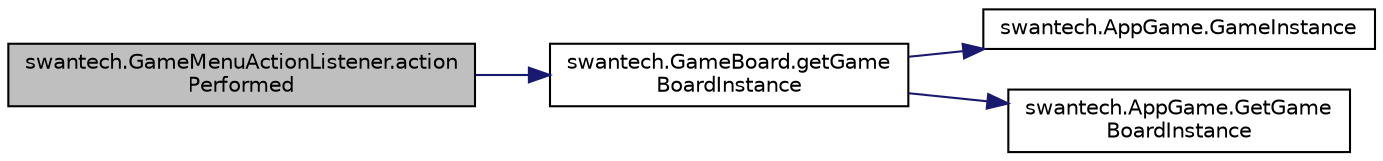 digraph "swantech.GameMenuActionListener.actionPerformed"
{
  edge [fontname="Helvetica",fontsize="10",labelfontname="Helvetica",labelfontsize="10"];
  node [fontname="Helvetica",fontsize="10",shape=record];
  rankdir="LR";
  Node1 [label="swantech.GameMenuActionListener.action\lPerformed",height=0.2,width=0.4,color="black", fillcolor="grey75", style="filled", fontcolor="black"];
  Node1 -> Node2 [color="midnightblue",fontsize="10",style="solid",fontname="Helvetica"];
  Node2 [label="swantech.GameBoard.getGame\lBoardInstance",height=0.2,width=0.4,color="black", fillcolor="white", style="filled",URL="$classswantech_1_1_game_board.html#adf68d07f448466b7cea27014ba5f40b4"];
  Node2 -> Node3 [color="midnightblue",fontsize="10",style="solid",fontname="Helvetica"];
  Node3 [label="swantech.AppGame.GameInstance",height=0.2,width=0.4,color="black", fillcolor="white", style="filled",URL="$classswantech_1_1_app_game.html#a787d970e7a546bb0aabd34b7d7d43358"];
  Node2 -> Node4 [color="midnightblue",fontsize="10",style="solid",fontname="Helvetica"];
  Node4 [label="swantech.AppGame.GetGame\lBoardInstance",height=0.2,width=0.4,color="black", fillcolor="white", style="filled",URL="$classswantech_1_1_app_game.html#a9751af8444b8e7701201545bb84737ba"];
}
